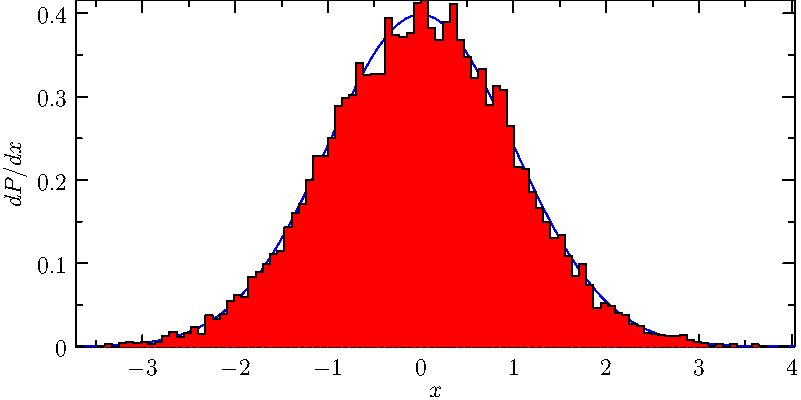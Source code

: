 import graph;
import stats;

size(400,200,IgnoreAspect);

int n=10000;
real[] a=new real[n];
for(int i=0; i < n; ++i) a[i]=Gaussrand();

draw(graph(Gaussian,min(a),max(a)),blue);

histogram(a,min(a),max(a),n=100,normalize=true,low=0,red,black,bars=false);

xaxis("$x$",BottomTop,LeftTicks);
yaxis("$dP/dx$",LeftRight,RightTicks);

